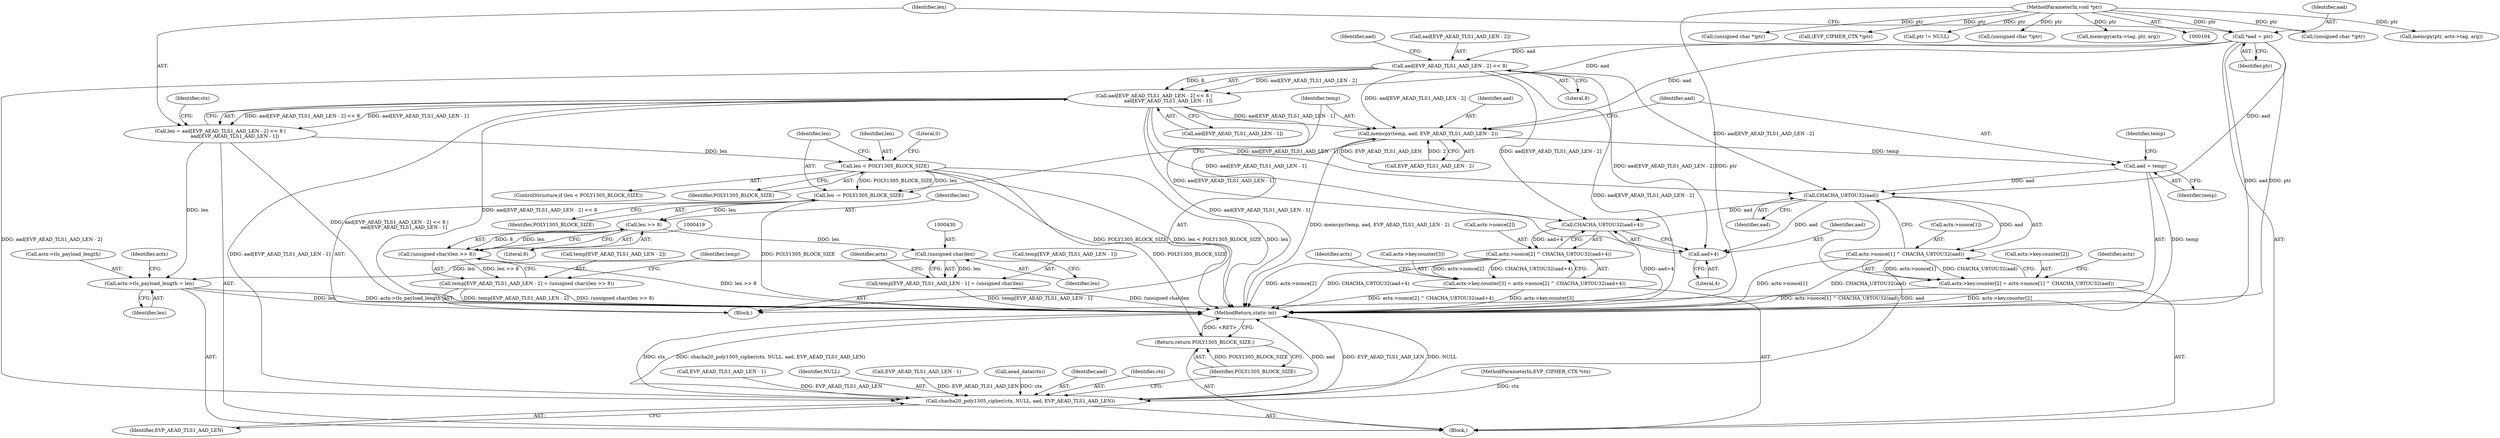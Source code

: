 digraph "0_openssl_00d965474b22b54e4275232bc71ee0c699c5cd21_1@pointer" {
"1000376" [label="(Call,aad[EVP_AEAD_TLS1_AAD_LEN - 2] << 8)"];
"1000369" [label="(Call,*aad = ptr)"];
"1000108" [label="(MethodParameterIn,void *ptr)"];
"1000375" [label="(Call,aad[EVP_AEAD_TLS1_AAD_LEN - 2] << 8 |\n                   aad[EVP_AEAD_TLS1_AAD_LEN - 1])"];
"1000373" [label="(Call,len = aad[EVP_AEAD_TLS1_AAD_LEN - 2] << 8 |\n                   aad[EVP_AEAD_TLS1_AAD_LEN - 1])"];
"1000395" [label="(Call,len < POLY1305_BLOCK_SIZE)"];
"1000400" [label="(Call,len -= POLY1305_BLOCK_SIZE)"];
"1000420" [label="(Call,len >> 8)"];
"1000418" [label="(Call,(unsigned char)(len >> 8))"];
"1000412" [label="(Call,temp[EVP_AEAD_TLS1_AAD_LEN - 2] = (unsigned char)(len >> 8))"];
"1000429" [label="(Call,(unsigned char)len)"];
"1000423" [label="(Call,temp[EVP_AEAD_TLS1_AAD_LEN - 1] = (unsigned char)len)"];
"1000432" [label="(Call,actx->tls_payload_length = len)"];
"1000494" [label="(Return,return POLY1305_BLOCK_SIZE;)"];
"1000403" [label="(Call,memcpy(temp, aad, EVP_AEAD_TLS1_AAD_LEN - 2))"];
"1000409" [label="(Call,aad = temp)"];
"1000464" [label="(Call,CHACHA_U8TOU32(aad))"];
"1000458" [label="(Call,actx->nonce[1] ^ CHACHA_U8TOU32(aad))"];
"1000450" [label="(Call,actx->key.counter[2] = actx->nonce[1] ^ CHACHA_U8TOU32(aad))"];
"1000480" [label="(Call,CHACHA_U8TOU32(aad+4))"];
"1000474" [label="(Call,actx->nonce[2] ^ CHACHA_U8TOU32(aad+4))"];
"1000466" [label="(Call,actx->key.counter[3] = actx->nonce[2] ^ CHACHA_U8TOU32(aad+4))"];
"1000481" [label="(Call,aad+4)"];
"1000489" [label="(Call,chacha20_poly1305_cipher(ctx, NULL, aad, EVP_AEAD_TLS1_AAD_LEN))"];
"1000396" [label="(Identifier,len)"];
"1000404" [label="(Identifier,temp)"];
"1000465" [label="(Identifier,aad)"];
"1000409" [label="(Call,aad = temp)"];
"1000105" [label="(MethodParameterIn,EVP_CIPHER_CTX *ctx)"];
"1000300" [label="(Call,(unsigned char *)ptr)"];
"1000422" [label="(Literal,8)"];
"1000411" [label="(Identifier,temp)"];
"1000351" [label="(Call,memcpy(ptr, actx->tag, arg))"];
"1000370" [label="(Identifier,aad)"];
"1000280" [label="(Call,(unsigned char *)ptr)"];
"1000458" [label="(Call,actx->nonce[1] ^ CHACHA_U8TOU32(aad))"];
"1000394" [label="(ControlStructure,if (len < POLY1305_BLOCK_SIZE))"];
"1000413" [label="(Call,temp[EVP_AEAD_TLS1_AAD_LEN - 2])"];
"1000486" [label="(Identifier,actx)"];
"1000193" [label="(Call,(EVP_CIPHER_CTX *)ptr)"];
"1000318" [label="(Call,ptr != NULL)"];
"1000393" [label="(Block,)"];
"1000385" [label="(Call,EVP_AEAD_TLS1_AAD_LEN - 1)"];
"1000400" [label="(Call,len -= POLY1305_BLOCK_SIZE)"];
"1000424" [label="(Call,temp[EVP_AEAD_TLS1_AAD_LEN - 1])"];
"1000391" [label="(Identifier,ctx)"];
"1000108" [label="(MethodParameterIn,void *ptr)"];
"1000405" [label="(Identifier,aad)"];
"1000375" [label="(Call,aad[EVP_AEAD_TLS1_AAD_LEN - 2] << 8 |\n                   aad[EVP_AEAD_TLS1_AAD_LEN - 1])"];
"1000261" [label="(Call,(unsigned char *)ptr)"];
"1000491" [label="(Identifier,NULL)"];
"1000475" [label="(Call,actx->nonce[2])"];
"1000366" [label="(Block,)"];
"1000376" [label="(Call,aad[EVP_AEAD_TLS1_AAD_LEN - 2] << 8)"];
"1000431" [label="(Identifier,len)"];
"1000450" [label="(Call,actx->key.counter[2] = actx->nonce[1] ^ CHACHA_U8TOU32(aad))"];
"1000470" [label="(Identifier,actx)"];
"1000489" [label="(Call,chacha20_poly1305_cipher(ctx, NULL, aad, EVP_AEAD_TLS1_AAD_LEN))"];
"1000474" [label="(Call,actx->nonce[2] ^ CHACHA_U8TOU32(aad+4))"];
"1000432" [label="(Call,actx->tls_payload_length = len)"];
"1000459" [label="(Call,actx->nonce[1])"];
"1000503" [label="(MethodReturn,static int)"];
"1000426" [label="(Call,EVP_AEAD_TLS1_AAD_LEN - 1)"];
"1000483" [label="(Literal,4)"];
"1000373" [label="(Call,len = aad[EVP_AEAD_TLS1_AAD_LEN - 2] << 8 |\n                   aad[EVP_AEAD_TLS1_AAD_LEN - 1])"];
"1000412" [label="(Call,temp[EVP_AEAD_TLS1_AAD_LEN - 2] = (unsigned char)(len >> 8))"];
"1000466" [label="(Call,actx->key.counter[3] = actx->nonce[2] ^ CHACHA_U8TOU32(aad+4))"];
"1000395" [label="(Call,len < POLY1305_BLOCK_SIZE)"];
"1000374" [label="(Identifier,len)"];
"1000464" [label="(Call,CHACHA_U8TOU32(aad))"];
"1000113" [label="(Call,aead_data(ctx))"];
"1000421" [label="(Identifier,len)"];
"1000397" [label="(Identifier,POLY1305_BLOCK_SIZE)"];
"1000493" [label="(Identifier,EVP_AEAD_TLS1_AAD_LEN)"];
"1000383" [label="(Call,aad[EVP_AEAD_TLS1_AAD_LEN - 1])"];
"1000382" [label="(Literal,8)"];
"1000494" [label="(Return,return POLY1305_BLOCK_SIZE;)"];
"1000495" [label="(Identifier,POLY1305_BLOCK_SIZE)"];
"1000425" [label="(Identifier,temp)"];
"1000371" [label="(Identifier,ptr)"];
"1000492" [label="(Identifier,aad)"];
"1000414" [label="(Identifier,temp)"];
"1000433" [label="(Call,actx->tls_payload_length)"];
"1000403" [label="(Call,memcpy(temp, aad, EVP_AEAD_TLS1_AAD_LEN - 2))"];
"1000451" [label="(Call,actx->key.counter[2])"];
"1000490" [label="(Identifier,ctx)"];
"1000399" [label="(Literal,0)"];
"1000480" [label="(Call,CHACHA_U8TOU32(aad+4))"];
"1000384" [label="(Identifier,aad)"];
"1000369" [label="(Call,*aad = ptr)"];
"1000436" [label="(Identifier,len)"];
"1000467" [label="(Call,actx->key.counter[3])"];
"1000377" [label="(Call,aad[EVP_AEAD_TLS1_AAD_LEN - 2])"];
"1000406" [label="(Call,EVP_AEAD_TLS1_AAD_LEN - 2)"];
"1000401" [label="(Identifier,len)"];
"1000429" [label="(Call,(unsigned char)len)"];
"1000423" [label="(Call,temp[EVP_AEAD_TLS1_AAD_LEN - 1] = (unsigned char)len)"];
"1000420" [label="(Call,len >> 8)"];
"1000482" [label="(Identifier,aad)"];
"1000322" [label="(Call,memcpy(actx->tag, ptr, arg))"];
"1000410" [label="(Identifier,aad)"];
"1000434" [label="(Identifier,actx)"];
"1000402" [label="(Identifier,POLY1305_BLOCK_SIZE)"];
"1000481" [label="(Call,aad+4)"];
"1000418" [label="(Call,(unsigned char)(len >> 8))"];
"1000441" [label="(Identifier,actx)"];
"1000376" -> "1000375"  [label="AST: "];
"1000376" -> "1000382"  [label="CFG: "];
"1000377" -> "1000376"  [label="AST: "];
"1000382" -> "1000376"  [label="AST: "];
"1000384" -> "1000376"  [label="CFG: "];
"1000376" -> "1000503"  [label="DDG: aad[EVP_AEAD_TLS1_AAD_LEN - 2]"];
"1000376" -> "1000375"  [label="DDG: aad[EVP_AEAD_TLS1_AAD_LEN - 2]"];
"1000376" -> "1000375"  [label="DDG: 8"];
"1000369" -> "1000376"  [label="DDG: aad"];
"1000376" -> "1000403"  [label="DDG: aad[EVP_AEAD_TLS1_AAD_LEN - 2]"];
"1000376" -> "1000464"  [label="DDG: aad[EVP_AEAD_TLS1_AAD_LEN - 2]"];
"1000376" -> "1000480"  [label="DDG: aad[EVP_AEAD_TLS1_AAD_LEN - 2]"];
"1000376" -> "1000481"  [label="DDG: aad[EVP_AEAD_TLS1_AAD_LEN - 2]"];
"1000376" -> "1000489"  [label="DDG: aad[EVP_AEAD_TLS1_AAD_LEN - 2]"];
"1000369" -> "1000366"  [label="AST: "];
"1000369" -> "1000371"  [label="CFG: "];
"1000370" -> "1000369"  [label="AST: "];
"1000371" -> "1000369"  [label="AST: "];
"1000374" -> "1000369"  [label="CFG: "];
"1000369" -> "1000503"  [label="DDG: aad"];
"1000369" -> "1000503"  [label="DDG: ptr"];
"1000108" -> "1000369"  [label="DDG: ptr"];
"1000369" -> "1000375"  [label="DDG: aad"];
"1000369" -> "1000403"  [label="DDG: aad"];
"1000369" -> "1000464"  [label="DDG: aad"];
"1000108" -> "1000104"  [label="AST: "];
"1000108" -> "1000503"  [label="DDG: ptr"];
"1000108" -> "1000193"  [label="DDG: ptr"];
"1000108" -> "1000261"  [label="DDG: ptr"];
"1000108" -> "1000280"  [label="DDG: ptr"];
"1000108" -> "1000300"  [label="DDG: ptr"];
"1000108" -> "1000318"  [label="DDG: ptr"];
"1000108" -> "1000322"  [label="DDG: ptr"];
"1000108" -> "1000351"  [label="DDG: ptr"];
"1000375" -> "1000373"  [label="AST: "];
"1000375" -> "1000383"  [label="CFG: "];
"1000383" -> "1000375"  [label="AST: "];
"1000373" -> "1000375"  [label="CFG: "];
"1000375" -> "1000503"  [label="DDG: aad[EVP_AEAD_TLS1_AAD_LEN - 2] << 8"];
"1000375" -> "1000503"  [label="DDG: aad[EVP_AEAD_TLS1_AAD_LEN - 1]"];
"1000375" -> "1000373"  [label="DDG: aad[EVP_AEAD_TLS1_AAD_LEN - 2] << 8"];
"1000375" -> "1000373"  [label="DDG: aad[EVP_AEAD_TLS1_AAD_LEN - 1]"];
"1000375" -> "1000403"  [label="DDG: aad[EVP_AEAD_TLS1_AAD_LEN - 1]"];
"1000375" -> "1000464"  [label="DDG: aad[EVP_AEAD_TLS1_AAD_LEN - 1]"];
"1000375" -> "1000480"  [label="DDG: aad[EVP_AEAD_TLS1_AAD_LEN - 1]"];
"1000375" -> "1000481"  [label="DDG: aad[EVP_AEAD_TLS1_AAD_LEN - 1]"];
"1000375" -> "1000489"  [label="DDG: aad[EVP_AEAD_TLS1_AAD_LEN - 1]"];
"1000373" -> "1000366"  [label="AST: "];
"1000374" -> "1000373"  [label="AST: "];
"1000391" -> "1000373"  [label="CFG: "];
"1000373" -> "1000503"  [label="DDG: aad[EVP_AEAD_TLS1_AAD_LEN - 2] << 8 |\n                   aad[EVP_AEAD_TLS1_AAD_LEN - 1]"];
"1000373" -> "1000395"  [label="DDG: len"];
"1000373" -> "1000432"  [label="DDG: len"];
"1000395" -> "1000394"  [label="AST: "];
"1000395" -> "1000397"  [label="CFG: "];
"1000396" -> "1000395"  [label="AST: "];
"1000397" -> "1000395"  [label="AST: "];
"1000399" -> "1000395"  [label="CFG: "];
"1000401" -> "1000395"  [label="CFG: "];
"1000395" -> "1000503"  [label="DDG: len"];
"1000395" -> "1000503"  [label="DDG: POLY1305_BLOCK_SIZE"];
"1000395" -> "1000503"  [label="DDG: len < POLY1305_BLOCK_SIZE"];
"1000395" -> "1000400"  [label="DDG: POLY1305_BLOCK_SIZE"];
"1000395" -> "1000400"  [label="DDG: len"];
"1000395" -> "1000494"  [label="DDG: POLY1305_BLOCK_SIZE"];
"1000400" -> "1000393"  [label="AST: "];
"1000400" -> "1000402"  [label="CFG: "];
"1000401" -> "1000400"  [label="AST: "];
"1000402" -> "1000400"  [label="AST: "];
"1000404" -> "1000400"  [label="CFG: "];
"1000400" -> "1000503"  [label="DDG: POLY1305_BLOCK_SIZE"];
"1000400" -> "1000420"  [label="DDG: len"];
"1000420" -> "1000418"  [label="AST: "];
"1000420" -> "1000422"  [label="CFG: "];
"1000421" -> "1000420"  [label="AST: "];
"1000422" -> "1000420"  [label="AST: "];
"1000418" -> "1000420"  [label="CFG: "];
"1000420" -> "1000418"  [label="DDG: len"];
"1000420" -> "1000418"  [label="DDG: 8"];
"1000420" -> "1000429"  [label="DDG: len"];
"1000418" -> "1000412"  [label="AST: "];
"1000419" -> "1000418"  [label="AST: "];
"1000412" -> "1000418"  [label="CFG: "];
"1000418" -> "1000503"  [label="DDG: len >> 8"];
"1000418" -> "1000412"  [label="DDG: len >> 8"];
"1000412" -> "1000393"  [label="AST: "];
"1000413" -> "1000412"  [label="AST: "];
"1000425" -> "1000412"  [label="CFG: "];
"1000412" -> "1000503"  [label="DDG: temp[EVP_AEAD_TLS1_AAD_LEN - 2]"];
"1000412" -> "1000503"  [label="DDG: (unsigned char)(len >> 8)"];
"1000429" -> "1000423"  [label="AST: "];
"1000429" -> "1000431"  [label="CFG: "];
"1000430" -> "1000429"  [label="AST: "];
"1000431" -> "1000429"  [label="AST: "];
"1000423" -> "1000429"  [label="CFG: "];
"1000429" -> "1000423"  [label="DDG: len"];
"1000429" -> "1000432"  [label="DDG: len"];
"1000423" -> "1000393"  [label="AST: "];
"1000424" -> "1000423"  [label="AST: "];
"1000434" -> "1000423"  [label="CFG: "];
"1000423" -> "1000503"  [label="DDG: temp[EVP_AEAD_TLS1_AAD_LEN - 1]"];
"1000423" -> "1000503"  [label="DDG: (unsigned char)len"];
"1000432" -> "1000366"  [label="AST: "];
"1000432" -> "1000436"  [label="CFG: "];
"1000433" -> "1000432"  [label="AST: "];
"1000436" -> "1000432"  [label="AST: "];
"1000441" -> "1000432"  [label="CFG: "];
"1000432" -> "1000503"  [label="DDG: len"];
"1000432" -> "1000503"  [label="DDG: actx->tls_payload_length"];
"1000494" -> "1000366"  [label="AST: "];
"1000494" -> "1000495"  [label="CFG: "];
"1000495" -> "1000494"  [label="AST: "];
"1000503" -> "1000494"  [label="CFG: "];
"1000494" -> "1000503"  [label="DDG: <RET>"];
"1000495" -> "1000494"  [label="DDG: POLY1305_BLOCK_SIZE"];
"1000403" -> "1000393"  [label="AST: "];
"1000403" -> "1000406"  [label="CFG: "];
"1000404" -> "1000403"  [label="AST: "];
"1000405" -> "1000403"  [label="AST: "];
"1000406" -> "1000403"  [label="AST: "];
"1000410" -> "1000403"  [label="CFG: "];
"1000403" -> "1000503"  [label="DDG: memcpy(temp, aad, EVP_AEAD_TLS1_AAD_LEN - 2)"];
"1000406" -> "1000403"  [label="DDG: EVP_AEAD_TLS1_AAD_LEN"];
"1000406" -> "1000403"  [label="DDG: 2"];
"1000403" -> "1000409"  [label="DDG: temp"];
"1000409" -> "1000393"  [label="AST: "];
"1000409" -> "1000411"  [label="CFG: "];
"1000410" -> "1000409"  [label="AST: "];
"1000411" -> "1000409"  [label="AST: "];
"1000414" -> "1000409"  [label="CFG: "];
"1000409" -> "1000503"  [label="DDG: temp"];
"1000409" -> "1000464"  [label="DDG: aad"];
"1000464" -> "1000458"  [label="AST: "];
"1000464" -> "1000465"  [label="CFG: "];
"1000465" -> "1000464"  [label="AST: "];
"1000458" -> "1000464"  [label="CFG: "];
"1000464" -> "1000458"  [label="DDG: aad"];
"1000464" -> "1000480"  [label="DDG: aad"];
"1000464" -> "1000481"  [label="DDG: aad"];
"1000464" -> "1000489"  [label="DDG: aad"];
"1000458" -> "1000450"  [label="AST: "];
"1000459" -> "1000458"  [label="AST: "];
"1000450" -> "1000458"  [label="CFG: "];
"1000458" -> "1000503"  [label="DDG: actx->nonce[1]"];
"1000458" -> "1000503"  [label="DDG: CHACHA_U8TOU32(aad)"];
"1000458" -> "1000450"  [label="DDG: actx->nonce[1]"];
"1000458" -> "1000450"  [label="DDG: CHACHA_U8TOU32(aad)"];
"1000450" -> "1000366"  [label="AST: "];
"1000451" -> "1000450"  [label="AST: "];
"1000470" -> "1000450"  [label="CFG: "];
"1000450" -> "1000503"  [label="DDG: actx->nonce[1] ^ CHACHA_U8TOU32(aad)"];
"1000450" -> "1000503"  [label="DDG: actx->key.counter[2]"];
"1000480" -> "1000474"  [label="AST: "];
"1000480" -> "1000481"  [label="CFG: "];
"1000481" -> "1000480"  [label="AST: "];
"1000474" -> "1000480"  [label="CFG: "];
"1000480" -> "1000503"  [label="DDG: aad+4"];
"1000480" -> "1000474"  [label="DDG: aad+4"];
"1000474" -> "1000466"  [label="AST: "];
"1000475" -> "1000474"  [label="AST: "];
"1000466" -> "1000474"  [label="CFG: "];
"1000474" -> "1000503"  [label="DDG: actx->nonce[2]"];
"1000474" -> "1000503"  [label="DDG: CHACHA_U8TOU32(aad+4)"];
"1000474" -> "1000466"  [label="DDG: actx->nonce[2]"];
"1000474" -> "1000466"  [label="DDG: CHACHA_U8TOU32(aad+4)"];
"1000466" -> "1000366"  [label="AST: "];
"1000467" -> "1000466"  [label="AST: "];
"1000486" -> "1000466"  [label="CFG: "];
"1000466" -> "1000503"  [label="DDG: actx->key.counter[3]"];
"1000466" -> "1000503"  [label="DDG: actx->nonce[2] ^ CHACHA_U8TOU32(aad+4)"];
"1000481" -> "1000483"  [label="CFG: "];
"1000482" -> "1000481"  [label="AST: "];
"1000483" -> "1000481"  [label="AST: "];
"1000489" -> "1000366"  [label="AST: "];
"1000489" -> "1000493"  [label="CFG: "];
"1000490" -> "1000489"  [label="AST: "];
"1000491" -> "1000489"  [label="AST: "];
"1000492" -> "1000489"  [label="AST: "];
"1000493" -> "1000489"  [label="AST: "];
"1000495" -> "1000489"  [label="CFG: "];
"1000489" -> "1000503"  [label="DDG: chacha20_poly1305_cipher(ctx, NULL, aad, EVP_AEAD_TLS1_AAD_LEN)"];
"1000489" -> "1000503"  [label="DDG: EVP_AEAD_TLS1_AAD_LEN"];
"1000489" -> "1000503"  [label="DDG: NULL"];
"1000489" -> "1000503"  [label="DDG: ctx"];
"1000489" -> "1000503"  [label="DDG: aad"];
"1000113" -> "1000489"  [label="DDG: ctx"];
"1000105" -> "1000489"  [label="DDG: ctx"];
"1000426" -> "1000489"  [label="DDG: EVP_AEAD_TLS1_AAD_LEN"];
"1000385" -> "1000489"  [label="DDG: EVP_AEAD_TLS1_AAD_LEN"];
}
